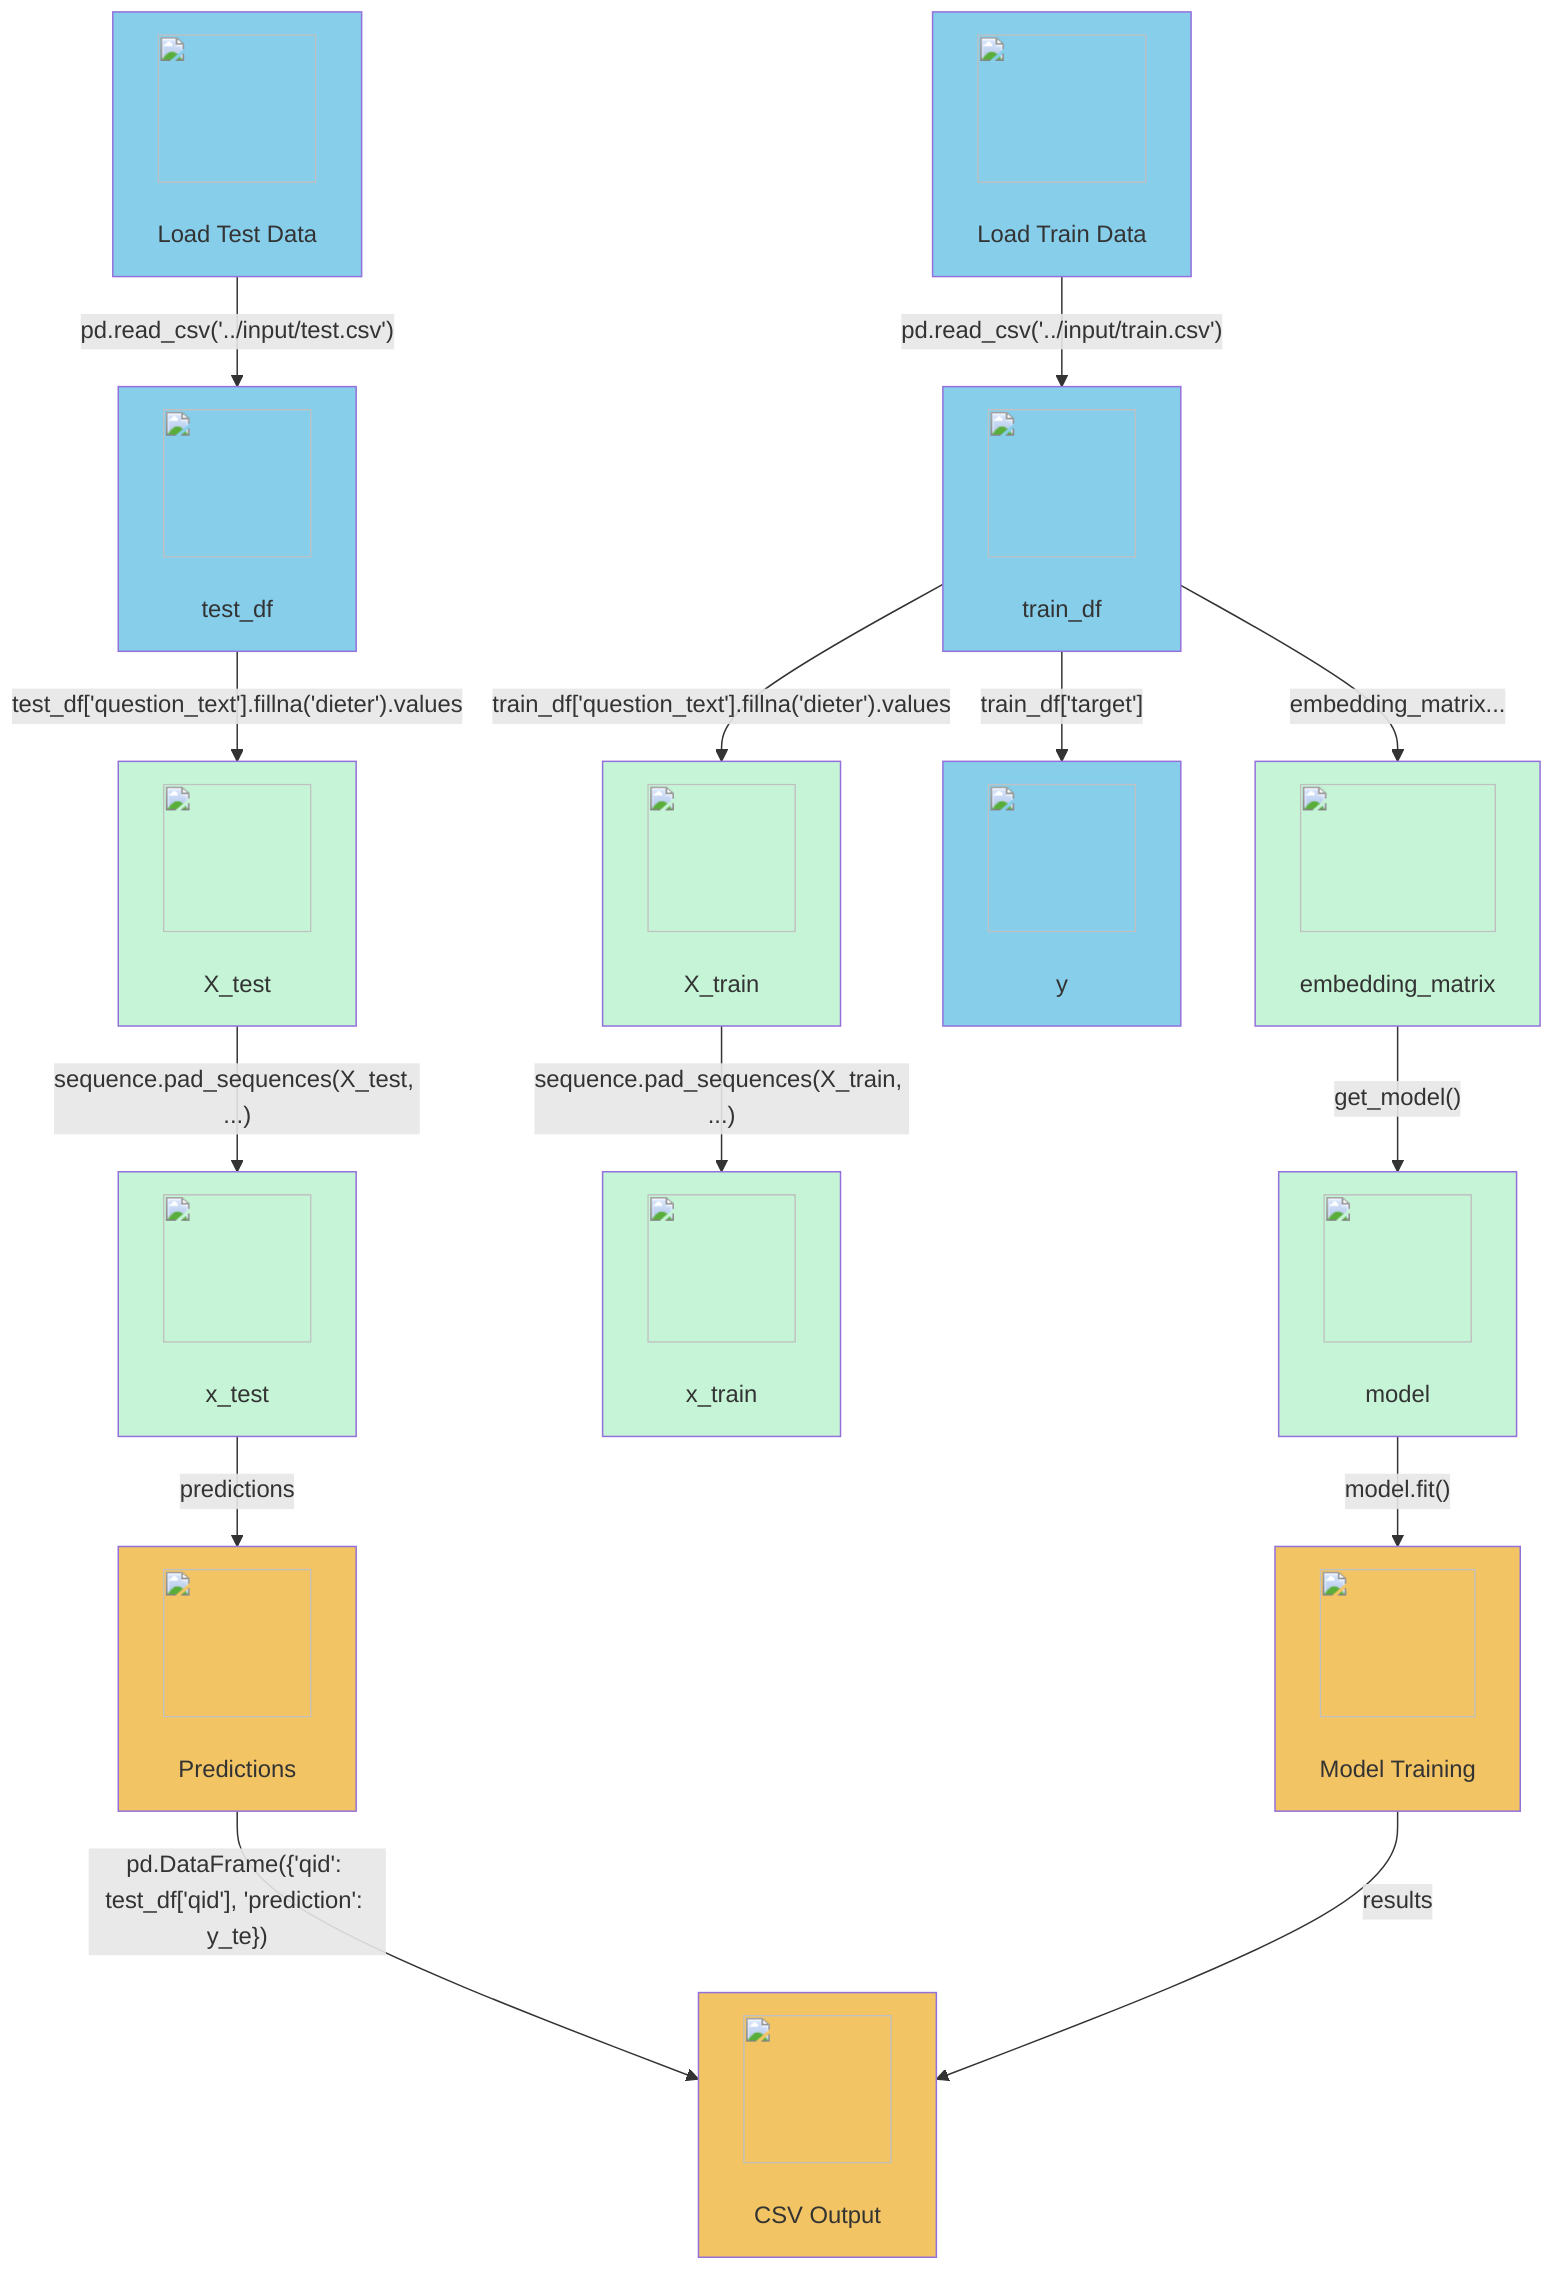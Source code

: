 flowchart TD;
    A["<img src='icons/file.svg' width=100 height=100/> <br/> Load Train Data"] -->|"pd.read_csv('../input/train.csv')"| B["<img src='icons/table.svg' width=100 height=100/> <br/> train_df"];
    A1["<img src='icons/file.svg' width=100 height=100/> <br/> Load Test Data"] -->|"pd.read_csv('../input/test.csv')"| B1["<img src='icons/table.svg' width=100 height=100/> <br/> test_df"];
    B -->|"train_df['question_text'].fillna('dieter').values"| C["<img src='icons/column_split.svg' width=100 height=100/> <br/> X_train"];
    B1 -->|"test_df['question_text'].fillna('dieter').values"| C1["<img src='icons/column_split.svg' width=100 height=100/> <br/> X_test"];
    B -->|"train_df['target']"| D["<img src='icons/row_split.svg' width=100 height=100/> <br/> y"];
    C -->|"sequence.pad_sequences(X_train, ...)"| E["<img src='icons/brain.svg' width=100 height=100/> <br/> x_train"];
    C1 -->|"sequence.pad_sequences(X_test, ...)"| E1["<img src='icons/brain.svg' width=100 height=100/> <br/> x_test"];
    B -->|"embedding_matrix..."| F["<img src='icons/brain.svg' width=100 height=100/> <br/> embedding_matrix"];
    F -->|"get_model()"| G["<img src='icons/brain.svg' width=100 height=100/> <br/> model"];
    G -->|"model.fit()"| H["<img src='icons/brain.svg' width=100 height=100/> <br/> Model Training"];
    E1 -->|"predictions"| I["<img src='icons/brain.svg' width=100 height=100/> <br/> Predictions"];
    I -->|"pd.DataFrame({'qid': test_df['qid'], 'prediction': y_te})"| J["<img src='icons/file.svg' width=100 height=100/> <br/> CSV Output"];
    H -->|"results"| J;
    style A fill:#87CEEB;
    style B fill:#87CEEB;
    style A1 fill:#87CEEB;
    style B1 fill:#87CEEB;
    style C fill:#C6F4D6;
    style C1 fill:#C6F4D6;
    style D fill:#87CEEB;
    style E fill:#C6F4D6;
    style E1 fill:#C6F4D6;
    style F fill:#C6F4D6;
    style G fill:#C6F4D6;
    style H fill:#F2C464;
    style I fill:#F2C464;
    style J fill:#F2C464;